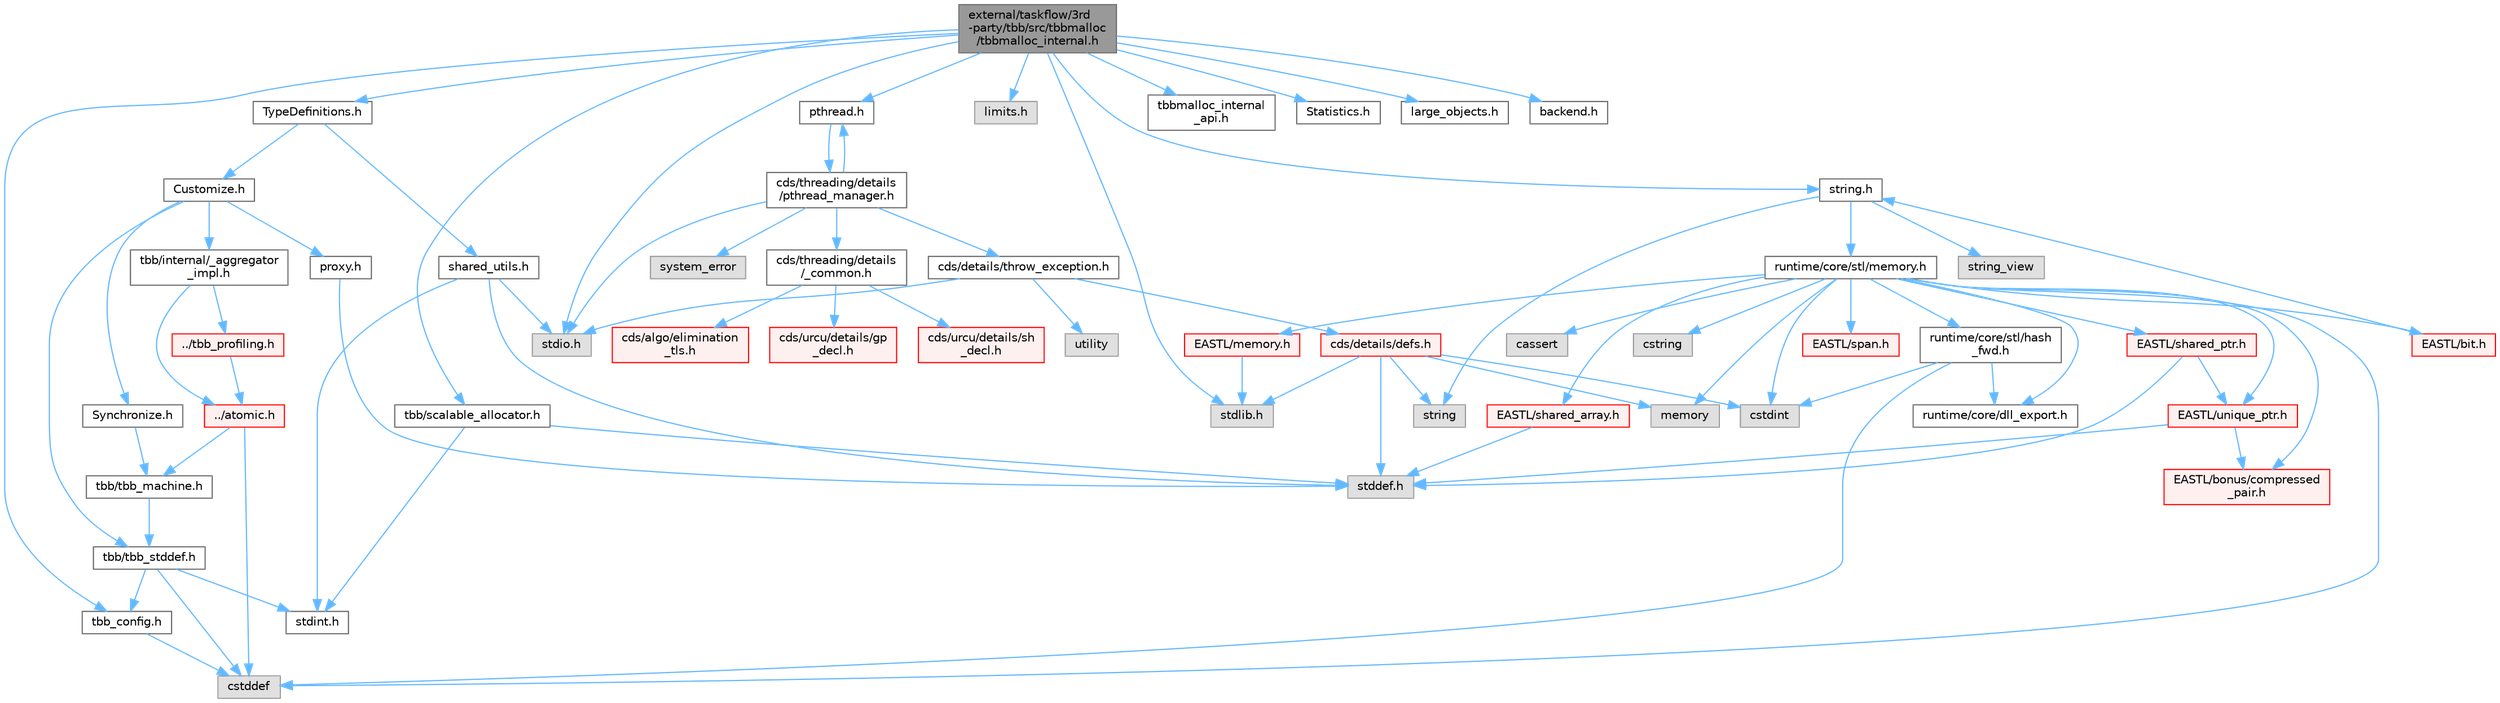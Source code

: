 digraph "external/taskflow/3rd-party/tbb/src/tbbmalloc/tbbmalloc_internal.h"
{
 // LATEX_PDF_SIZE
  bgcolor="transparent";
  edge [fontname=Helvetica,fontsize=10,labelfontname=Helvetica,labelfontsize=10];
  node [fontname=Helvetica,fontsize=10,shape=box,height=0.2,width=0.4];
  Node1 [id="Node000001",label="external/taskflow/3rd\l-party/tbb/src/tbbmalloc\l/tbbmalloc_internal.h",height=0.2,width=0.4,color="gray40", fillcolor="grey60", style="filled", fontcolor="black",tooltip=" "];
  Node1 -> Node2 [id="edge1_Node000001_Node000002",color="steelblue1",style="solid",tooltip=" "];
  Node2 [id="Node000002",label="TypeDefinitions.h",height=0.2,width=0.4,color="grey40", fillcolor="white", style="filled",URL="$_type_definitions_8h.html",tooltip=" "];
  Node2 -> Node3 [id="edge2_Node000002_Node000003",color="steelblue1",style="solid",tooltip=" "];
  Node3 [id="Node000003",label="Customize.h",height=0.2,width=0.4,color="grey40", fillcolor="white", style="filled",URL="$_customize_8h.html",tooltip=" "];
  Node3 -> Node4 [id="edge3_Node000003_Node000004",color="steelblue1",style="solid",tooltip=" "];
  Node4 [id="Node000004",label="tbb/tbb_stddef.h",height=0.2,width=0.4,color="grey40", fillcolor="white", style="filled",URL="$tbb__stddef_8h.html",tooltip=" "];
  Node4 -> Node5 [id="edge4_Node000004_Node000005",color="steelblue1",style="solid",tooltip=" "];
  Node5 [id="Node000005",label="tbb_config.h",height=0.2,width=0.4,color="grey40", fillcolor="white", style="filled",URL="$tbb__config_8h.html",tooltip=" "];
  Node5 -> Node6 [id="edge5_Node000005_Node000006",color="steelblue1",style="solid",tooltip=" "];
  Node6 [id="Node000006",label="cstddef",height=0.2,width=0.4,color="grey60", fillcolor="#E0E0E0", style="filled",tooltip=" "];
  Node4 -> Node6 [id="edge6_Node000004_Node000006",color="steelblue1",style="solid",tooltip=" "];
  Node4 -> Node7 [id="edge7_Node000004_Node000007",color="steelblue1",style="solid",tooltip=" "];
  Node7 [id="Node000007",label="stdint.h",height=0.2,width=0.4,color="grey40", fillcolor="white", style="filled",URL="$stdint_8h.html",tooltip=" "];
  Node3 -> Node8 [id="edge8_Node000003_Node000008",color="steelblue1",style="solid",tooltip=" "];
  Node8 [id="Node000008",label="Synchronize.h",height=0.2,width=0.4,color="grey40", fillcolor="white", style="filled",URL="$_synchronize_8h.html",tooltip=" "];
  Node8 -> Node9 [id="edge9_Node000008_Node000009",color="steelblue1",style="solid",tooltip=" "];
  Node9 [id="Node000009",label="tbb/tbb_machine.h",height=0.2,width=0.4,color="grey40", fillcolor="white", style="filled",URL="$tbb__machine_8h.html",tooltip=" "];
  Node9 -> Node4 [id="edge10_Node000009_Node000004",color="steelblue1",style="solid",tooltip=" "];
  Node3 -> Node10 [id="edge11_Node000003_Node000010",color="steelblue1",style="solid",tooltip=" "];
  Node10 [id="Node000010",label="proxy.h",height=0.2,width=0.4,color="grey40", fillcolor="white", style="filled",URL="$proxy_8h.html",tooltip=" "];
  Node10 -> Node11 [id="edge12_Node000010_Node000011",color="steelblue1",style="solid",tooltip=" "];
  Node11 [id="Node000011",label="stddef.h",height=0.2,width=0.4,color="grey60", fillcolor="#E0E0E0", style="filled",tooltip=" "];
  Node3 -> Node12 [id="edge13_Node000003_Node000012",color="steelblue1",style="solid",tooltip=" "];
  Node12 [id="Node000012",label="tbb/internal/_aggregator\l_impl.h",height=0.2,width=0.4,color="grey40", fillcolor="white", style="filled",URL="$__aggregator__impl_8h.html",tooltip=" "];
  Node12 -> Node13 [id="edge14_Node000012_Node000013",color="steelblue1",style="solid",tooltip=" "];
  Node13 [id="Node000013",label="../atomic.h",height=0.2,width=0.4,color="red", fillcolor="#FFF0F0", style="filled",URL="$external_2taskflow_23rd-party_2tbb_2include_2tbb_2atomic_8h.html",tooltip=" "];
  Node13 -> Node6 [id="edge15_Node000013_Node000006",color="steelblue1",style="solid",tooltip=" "];
  Node13 -> Node9 [id="edge16_Node000013_Node000009",color="steelblue1",style="solid",tooltip=" "];
  Node12 -> Node17 [id="edge17_Node000012_Node000017",color="steelblue1",style="solid",tooltip=" "];
  Node17 [id="Node000017",label="../tbb_profiling.h",height=0.2,width=0.4,color="red", fillcolor="#FFF0F0", style="filled",URL="$tbb__profiling_8h.html",tooltip=" "];
  Node17 -> Node13 [id="edge18_Node000017_Node000013",color="steelblue1",style="solid",tooltip=" "];
  Node2 -> Node19 [id="edge19_Node000002_Node000019",color="steelblue1",style="solid",tooltip=" "];
  Node19 [id="Node000019",label="shared_utils.h",height=0.2,width=0.4,color="grey40", fillcolor="white", style="filled",URL="$shared__utils_8h.html",tooltip=" "];
  Node19 -> Node11 [id="edge20_Node000019_Node000011",color="steelblue1",style="solid",tooltip=" "];
  Node19 -> Node7 [id="edge21_Node000019_Node000007",color="steelblue1",style="solid",tooltip=" "];
  Node19 -> Node20 [id="edge22_Node000019_Node000020",color="steelblue1",style="solid",tooltip=" "];
  Node20 [id="Node000020",label="stdio.h",height=0.2,width=0.4,color="grey60", fillcolor="#E0E0E0", style="filled",tooltip=" "];
  Node1 -> Node21 [id="edge23_Node000001_Node000021",color="steelblue1",style="solid",tooltip=" "];
  Node21 [id="Node000021",label="pthread.h",height=0.2,width=0.4,color="grey40", fillcolor="white", style="filled",URL="$pthread_8h.html",tooltip=" "];
  Node21 -> Node22 [id="edge24_Node000021_Node000022",color="steelblue1",style="solid",tooltip=" "];
  Node22 [id="Node000022",label="cds/threading/details\l/pthread_manager.h",height=0.2,width=0.4,color="grey40", fillcolor="white", style="filled",URL="$pthread__manager_8h.html",tooltip=" "];
  Node22 -> Node23 [id="edge25_Node000022_Node000023",color="steelblue1",style="solid",tooltip=" "];
  Node23 [id="Node000023",label="system_error",height=0.2,width=0.4,color="grey60", fillcolor="#E0E0E0", style="filled",tooltip=" "];
  Node22 -> Node20 [id="edge26_Node000022_Node000020",color="steelblue1",style="solid",tooltip=" "];
  Node22 -> Node21 [id="edge27_Node000022_Node000021",color="steelblue1",style="solid",tooltip=" "];
  Node22 -> Node24 [id="edge28_Node000022_Node000024",color="steelblue1",style="solid",tooltip=" "];
  Node24 [id="Node000024",label="cds/threading/details\l/_common.h",height=0.2,width=0.4,color="grey40", fillcolor="white", style="filled",URL="$__common_8h.html",tooltip=" "];
  Node24 -> Node25 [id="edge29_Node000024_Node000025",color="steelblue1",style="solid",tooltip=" "];
  Node25 [id="Node000025",label="cds/urcu/details/gp\l_decl.h",height=0.2,width=0.4,color="red", fillcolor="#FFF0F0", style="filled",URL="$gp__decl_8h.html",tooltip=" "];
  Node24 -> Node63 [id="edge30_Node000024_Node000063",color="steelblue1",style="solid",tooltip=" "];
  Node63 [id="Node000063",label="cds/urcu/details/sh\l_decl.h",height=0.2,width=0.4,color="red", fillcolor="#FFF0F0", style="filled",URL="$sh__decl_8h.html",tooltip=" "];
  Node24 -> Node64 [id="edge31_Node000024_Node000064",color="steelblue1",style="solid",tooltip=" "];
  Node64 [id="Node000064",label="cds/algo/elimination\l_tls.h",height=0.2,width=0.4,color="red", fillcolor="#FFF0F0", style="filled",URL="$elimination__tls_8h.html",tooltip=" "];
  Node22 -> Node57 [id="edge32_Node000022_Node000057",color="steelblue1",style="solid",tooltip=" "];
  Node57 [id="Node000057",label="cds/details/throw_exception.h",height=0.2,width=0.4,color="grey40", fillcolor="white", style="filled",URL="$throw__exception_8h.html",tooltip=" "];
  Node57 -> Node28 [id="edge33_Node000057_Node000028",color="steelblue1",style="solid",tooltip=" "];
  Node28 [id="Node000028",label="cds/details/defs.h",height=0.2,width=0.4,color="red", fillcolor="#FFF0F0", style="filled",URL="$details_2defs_8h.html",tooltip=" "];
  Node28 -> Node11 [id="edge34_Node000028_Node000011",color="steelblue1",style="solid",tooltip=" "];
  Node28 -> Node29 [id="edge35_Node000028_Node000029",color="steelblue1",style="solid",tooltip=" "];
  Node29 [id="Node000029",label="stdlib.h",height=0.2,width=0.4,color="grey60", fillcolor="#E0E0E0", style="filled",tooltip=" "];
  Node28 -> Node31 [id="edge36_Node000028_Node000031",color="steelblue1",style="solid",tooltip=" "];
  Node31 [id="Node000031",label="cstdint",height=0.2,width=0.4,color="grey60", fillcolor="#E0E0E0", style="filled",tooltip=" "];
  Node28 -> Node34 [id="edge37_Node000028_Node000034",color="steelblue1",style="solid",tooltip=" "];
  Node34 [id="Node000034",label="string",height=0.2,width=0.4,color="grey60", fillcolor="#E0E0E0", style="filled",tooltip=" "];
  Node28 -> Node35 [id="edge38_Node000028_Node000035",color="steelblue1",style="solid",tooltip=" "];
  Node35 [id="Node000035",label="memory",height=0.2,width=0.4,color="grey60", fillcolor="#E0E0E0", style="filled",tooltip=" "];
  Node57 -> Node20 [id="edge39_Node000057_Node000020",color="steelblue1",style="solid",tooltip=" "];
  Node57 -> Node58 [id="edge40_Node000057_Node000058",color="steelblue1",style="solid",tooltip=" "];
  Node58 [id="Node000058",label="utility",height=0.2,width=0.4,color="grey60", fillcolor="#E0E0E0", style="filled",tooltip=" "];
  Node1 -> Node5 [id="edge41_Node000001_Node000005",color="steelblue1",style="solid",tooltip=" "];
  Node1 -> Node20 [id="edge42_Node000001_Node000020",color="steelblue1",style="solid",tooltip=" "];
  Node1 -> Node29 [id="edge43_Node000001_Node000029",color="steelblue1",style="solid",tooltip=" "];
  Node1 -> Node66 [id="edge44_Node000001_Node000066",color="steelblue1",style="solid",tooltip=" "];
  Node66 [id="Node000066",label="limits.h",height=0.2,width=0.4,color="grey60", fillcolor="#E0E0E0", style="filled",tooltip=" "];
  Node1 -> Node67 [id="edge45_Node000001_Node000067",color="steelblue1",style="solid",tooltip=" "];
  Node67 [id="Node000067",label="string.h",height=0.2,width=0.4,color="grey40", fillcolor="white", style="filled",URL="$string_8h.html",tooltip=" "];
  Node67 -> Node34 [id="edge46_Node000067_Node000034",color="steelblue1",style="solid",tooltip=" "];
  Node67 -> Node68 [id="edge47_Node000067_Node000068",color="steelblue1",style="solid",tooltip=" "];
  Node68 [id="Node000068",label="string_view",height=0.2,width=0.4,color="grey60", fillcolor="#E0E0E0", style="filled",tooltip=" "];
  Node67 -> Node69 [id="edge48_Node000067_Node000069",color="steelblue1",style="solid",tooltip=" "];
  Node69 [id="Node000069",label="runtime/core/stl/memory.h",height=0.2,width=0.4,color="grey40", fillcolor="white", style="filled",URL="$runtime_2core_2stl_2memory_8h.html",tooltip=" "];
  Node69 -> Node6 [id="edge49_Node000069_Node000006",color="steelblue1",style="solid",tooltip=" "];
  Node69 -> Node31 [id="edge50_Node000069_Node000031",color="steelblue1",style="solid",tooltip=" "];
  Node69 -> Node70 [id="edge51_Node000069_Node000070",color="steelblue1",style="solid",tooltip=" "];
  Node70 [id="Node000070",label="cassert",height=0.2,width=0.4,color="grey60", fillcolor="#E0E0E0", style="filled",tooltip=" "];
  Node69 -> Node35 [id="edge52_Node000069_Node000035",color="steelblue1",style="solid",tooltip=" "];
  Node69 -> Node71 [id="edge53_Node000069_Node000071",color="steelblue1",style="solid",tooltip=" "];
  Node71 [id="Node000071",label="cstring",height=0.2,width=0.4,color="grey60", fillcolor="#E0E0E0", style="filled",tooltip=" "];
  Node69 -> Node72 [id="edge54_Node000069_Node000072",color="steelblue1",style="solid",tooltip=" "];
  Node72 [id="Node000072",label="EASTL/bit.h",height=0.2,width=0.4,color="red", fillcolor="#FFF0F0", style="filled",URL="$bit_8h.html",tooltip=" "];
  Node72 -> Node67 [id="edge55_Node000072_Node000067",color="steelblue1",style="solid",tooltip=" "];
  Node69 -> Node91 [id="edge56_Node000069_Node000091",color="steelblue1",style="solid",tooltip=" "];
  Node91 [id="Node000091",label="EASTL/memory.h",height=0.2,width=0.4,color="red", fillcolor="#FFF0F0", style="filled",URL="$runtime_2_e_a_s_t_l_2include_2_e_a_s_t_l_2memory_8h.html",tooltip=" "];
  Node91 -> Node29 [id="edge57_Node000091_Node000029",color="steelblue1",style="solid",tooltip=" "];
  Node69 -> Node117 [id="edge58_Node000069_Node000117",color="steelblue1",style="solid",tooltip=" "];
  Node117 [id="Node000117",label="EASTL/shared_array.h",height=0.2,width=0.4,color="red", fillcolor="#FFF0F0", style="filled",URL="$shared__array_8h.html",tooltip=" "];
  Node117 -> Node11 [id="edge59_Node000117_Node000011",color="steelblue1",style="solid",tooltip=" "];
  Node69 -> Node119 [id="edge60_Node000069_Node000119",color="steelblue1",style="solid",tooltip=" "];
  Node119 [id="Node000119",label="EASTL/unique_ptr.h",height=0.2,width=0.4,color="red", fillcolor="#FFF0F0", style="filled",URL="$unique__ptr_8h.html",tooltip=" "];
  Node119 -> Node120 [id="edge61_Node000119_Node000120",color="steelblue1",style="solid",tooltip=" "];
  Node120 [id="Node000120",label="EASTL/bonus/compressed\l_pair.h",height=0.2,width=0.4,color="red", fillcolor="#FFF0F0", style="filled",URL="$compressed__pair_8h.html",tooltip=" "];
  Node119 -> Node11 [id="edge62_Node000119_Node000011",color="steelblue1",style="solid",tooltip=" "];
  Node69 -> Node122 [id="edge63_Node000069_Node000122",color="steelblue1",style="solid",tooltip=" "];
  Node122 [id="Node000122",label="EASTL/shared_ptr.h",height=0.2,width=0.4,color="red", fillcolor="#FFF0F0", style="filled",URL="$shared__ptr_8h.html",tooltip=" "];
  Node122 -> Node119 [id="edge64_Node000122_Node000119",color="steelblue1",style="solid",tooltip=" "];
  Node122 -> Node11 [id="edge65_Node000122_Node000011",color="steelblue1",style="solid",tooltip=" "];
  Node69 -> Node202 [id="edge66_Node000069_Node000202",color="steelblue1",style="solid",tooltip=" "];
  Node202 [id="Node000202",label="EASTL/span.h",height=0.2,width=0.4,color="red", fillcolor="#FFF0F0", style="filled",URL="$span_8h.html",tooltip=" "];
  Node69 -> Node120 [id="edge67_Node000069_Node000120",color="steelblue1",style="solid",tooltip=" "];
  Node69 -> Node205 [id="edge68_Node000069_Node000205",color="steelblue1",style="solid",tooltip=" "];
  Node205 [id="Node000205",label="runtime/core/dll_export.h",height=0.2,width=0.4,color="grey40", fillcolor="white", style="filled",URL="$dll__export_8h.html",tooltip=" "];
  Node69 -> Node206 [id="edge69_Node000069_Node000206",color="steelblue1",style="solid",tooltip=" "];
  Node206 [id="Node000206",label="runtime/core/stl/hash\l_fwd.h",height=0.2,width=0.4,color="grey40", fillcolor="white", style="filled",URL="$hash__fwd_8h.html",tooltip=" "];
  Node206 -> Node6 [id="edge70_Node000206_Node000006",color="steelblue1",style="solid",tooltip=" "];
  Node206 -> Node31 [id="edge71_Node000206_Node000031",color="steelblue1",style="solid",tooltip=" "];
  Node206 -> Node205 [id="edge72_Node000206_Node000205",color="steelblue1",style="solid",tooltip=" "];
  Node1 -> Node207 [id="edge73_Node000001_Node000207",color="steelblue1",style="solid",tooltip=" "];
  Node207 [id="Node000207",label="tbb/scalable_allocator.h",height=0.2,width=0.4,color="grey40", fillcolor="white", style="filled",URL="$scalable__allocator_8h.html",tooltip=" "];
  Node207 -> Node11 [id="edge74_Node000207_Node000011",color="steelblue1",style="solid",tooltip=" "];
  Node207 -> Node7 [id="edge75_Node000207_Node000007",color="steelblue1",style="solid",tooltip=" "];
  Node1 -> Node208 [id="edge76_Node000001_Node000208",color="steelblue1",style="solid",tooltip=" "];
  Node208 [id="Node000208",label="tbbmalloc_internal\l_api.h",height=0.2,width=0.4,color="grey40", fillcolor="white", style="filled",URL="$tbbmalloc__internal__api_8h.html",tooltip=" "];
  Node1 -> Node209 [id="edge77_Node000001_Node000209",color="steelblue1",style="solid",tooltip=" "];
  Node209 [id="Node000209",label="Statistics.h",height=0.2,width=0.4,color="grey40", fillcolor="white", style="filled",URL="$tbbmalloc_2statistics_8h.html",tooltip=" "];
  Node1 -> Node210 [id="edge78_Node000001_Node000210",color="steelblue1",style="solid",tooltip=" "];
  Node210 [id="Node000210",label="large_objects.h",height=0.2,width=0.4,color="grey40", fillcolor="white", style="filled",URL="$large__objects_8h.html",tooltip=" "];
  Node1 -> Node211 [id="edge79_Node000001_Node000211",color="steelblue1",style="solid",tooltip=" "];
  Node211 [id="Node000211",label="backend.h",height=0.2,width=0.4,color="grey40", fillcolor="white", style="filled",URL="$backend_8h.html",tooltip=" "];
}
